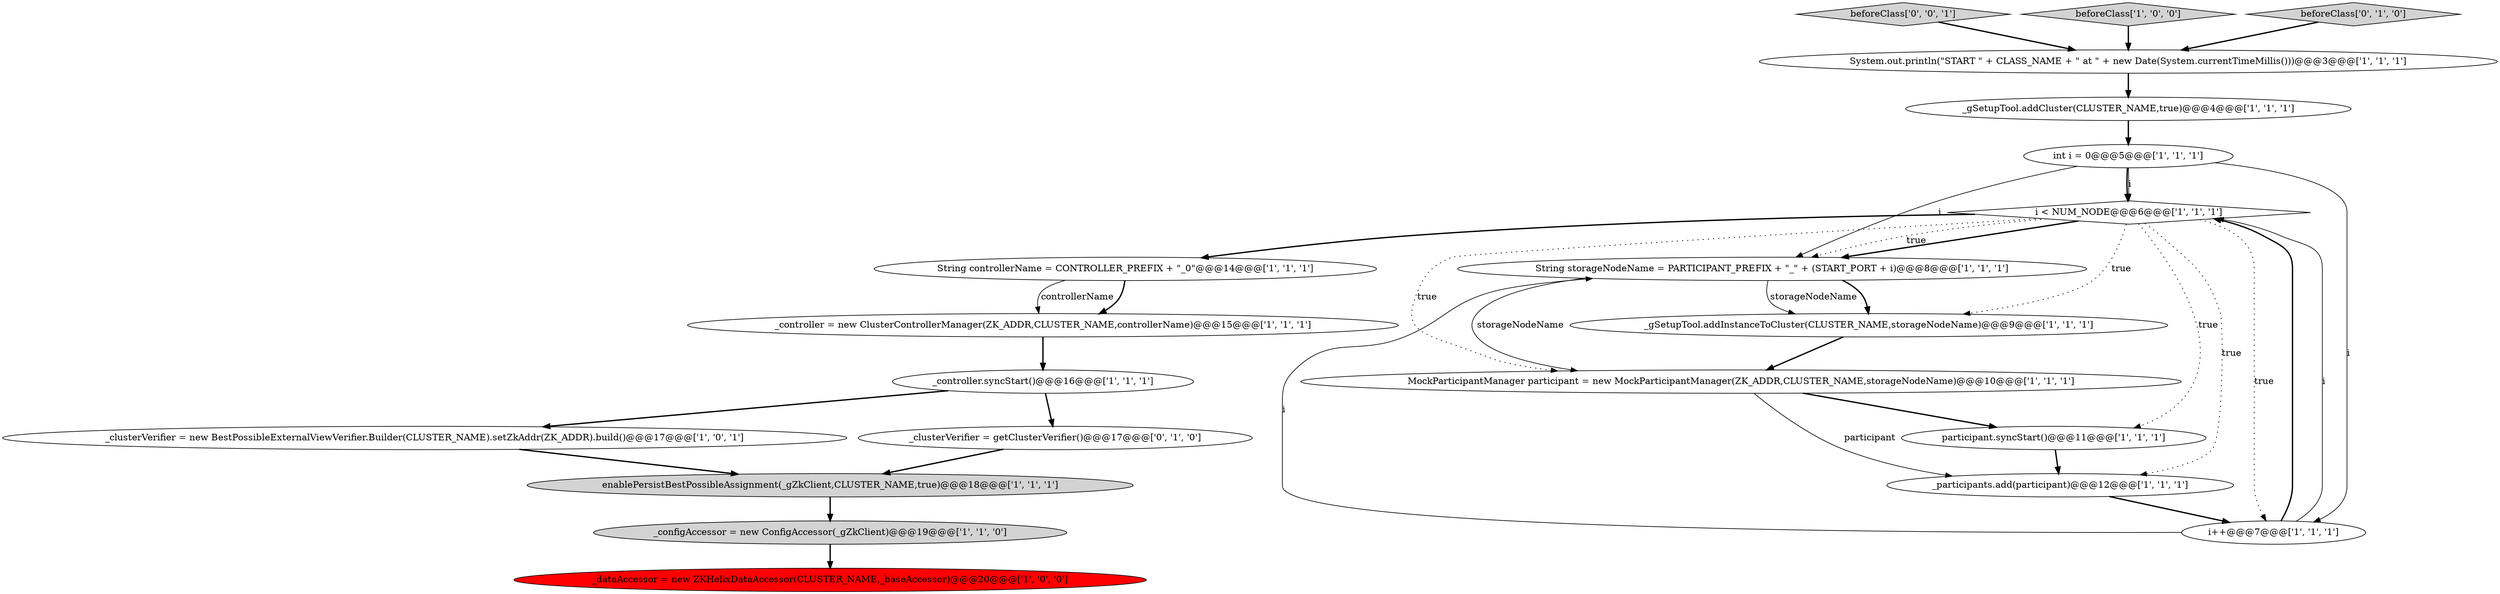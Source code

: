 digraph {
16 [style = filled, label = "String controllerName = CONTROLLER_PREFIX + \"_0\"@@@14@@@['1', '1', '1']", fillcolor = white, shape = ellipse image = "AAA0AAABBB1BBB"];
17 [style = filled, label = "_dataAccessor = new ZKHelixDataAccessor(CLUSTER_NAME,_baseAccessor)@@@20@@@['1', '0', '0']", fillcolor = red, shape = ellipse image = "AAA1AAABBB1BBB"];
12 [style = filled, label = "String storageNodeName = PARTICIPANT_PREFIX + \"_\" + (START_PORT + i)@@@8@@@['1', '1', '1']", fillcolor = white, shape = ellipse image = "AAA0AAABBB1BBB"];
8 [style = filled, label = "_configAccessor = new ConfigAccessor(_gZkClient)@@@19@@@['1', '1', '0']", fillcolor = lightgray, shape = ellipse image = "AAA0AAABBB1BBB"];
7 [style = filled, label = "_clusterVerifier = new BestPossibleExternalViewVerifier.Builder(CLUSTER_NAME).setZkAddr(ZK_ADDR).build()@@@17@@@['1', '0', '1']", fillcolor = white, shape = ellipse image = "AAA0AAABBB1BBB"];
1 [style = filled, label = "MockParticipantManager participant = new MockParticipantManager(ZK_ADDR,CLUSTER_NAME,storageNodeName)@@@10@@@['1', '1', '1']", fillcolor = white, shape = ellipse image = "AAA0AAABBB1BBB"];
20 [style = filled, label = "beforeClass['0', '0', '1']", fillcolor = lightgray, shape = diamond image = "AAA0AAABBB3BBB"];
0 [style = filled, label = "_gSetupTool.addCluster(CLUSTER_NAME,true)@@@4@@@['1', '1', '1']", fillcolor = white, shape = ellipse image = "AAA0AAABBB1BBB"];
4 [style = filled, label = "_participants.add(participant)@@@12@@@['1', '1', '1']", fillcolor = white, shape = ellipse image = "AAA0AAABBB1BBB"];
6 [style = filled, label = "enablePersistBestPossibleAssignment(_gZkClient,CLUSTER_NAME,true)@@@18@@@['1', '1', '1']", fillcolor = lightgray, shape = ellipse image = "AAA0AAABBB1BBB"];
13 [style = filled, label = "beforeClass['1', '0', '0']", fillcolor = lightgray, shape = diamond image = "AAA0AAABBB1BBB"];
3 [style = filled, label = "i < NUM_NODE@@@6@@@['1', '1', '1']", fillcolor = white, shape = diamond image = "AAA0AAABBB1BBB"];
18 [style = filled, label = "_clusterVerifier = getClusterVerifier()@@@17@@@['0', '1', '0']", fillcolor = white, shape = ellipse image = "AAA0AAABBB2BBB"];
19 [style = filled, label = "beforeClass['0', '1', '0']", fillcolor = lightgray, shape = diamond image = "AAA0AAABBB2BBB"];
10 [style = filled, label = "int i = 0@@@5@@@['1', '1', '1']", fillcolor = white, shape = ellipse image = "AAA0AAABBB1BBB"];
11 [style = filled, label = "participant.syncStart()@@@11@@@['1', '1', '1']", fillcolor = white, shape = ellipse image = "AAA0AAABBB1BBB"];
9 [style = filled, label = "_gSetupTool.addInstanceToCluster(CLUSTER_NAME,storageNodeName)@@@9@@@['1', '1', '1']", fillcolor = white, shape = ellipse image = "AAA0AAABBB1BBB"];
14 [style = filled, label = "System.out.println(\"START \" + CLASS_NAME + \" at \" + new Date(System.currentTimeMillis()))@@@3@@@['1', '1', '1']", fillcolor = white, shape = ellipse image = "AAA0AAABBB1BBB"];
2 [style = filled, label = "_controller = new ClusterControllerManager(ZK_ADDR,CLUSTER_NAME,controllerName)@@@15@@@['1', '1', '1']", fillcolor = white, shape = ellipse image = "AAA0AAABBB1BBB"];
5 [style = filled, label = "_controller.syncStart()@@@16@@@['1', '1', '1']", fillcolor = white, shape = ellipse image = "AAA0AAABBB1BBB"];
15 [style = filled, label = "i++@@@7@@@['1', '1', '1']", fillcolor = white, shape = ellipse image = "AAA0AAABBB1BBB"];
3->11 [style = dotted, label="true"];
10->12 [style = solid, label="i"];
12->1 [style = solid, label="storageNodeName"];
1->4 [style = solid, label="participant"];
11->4 [style = bold, label=""];
4->15 [style = bold, label=""];
3->4 [style = dotted, label="true"];
10->3 [style = bold, label=""];
20->14 [style = bold, label=""];
5->18 [style = bold, label=""];
3->12 [style = bold, label=""];
3->16 [style = bold, label=""];
16->2 [style = bold, label=""];
3->9 [style = dotted, label="true"];
15->3 [style = bold, label=""];
12->9 [style = bold, label=""];
15->12 [style = solid, label="i"];
1->11 [style = bold, label=""];
15->3 [style = solid, label="i"];
8->17 [style = bold, label=""];
0->10 [style = bold, label=""];
19->14 [style = bold, label=""];
14->0 [style = bold, label=""];
10->15 [style = solid, label="i"];
18->6 [style = bold, label=""];
3->12 [style = dotted, label="true"];
3->15 [style = dotted, label="true"];
6->8 [style = bold, label=""];
7->6 [style = bold, label=""];
5->7 [style = bold, label=""];
16->2 [style = solid, label="controllerName"];
9->1 [style = bold, label=""];
12->9 [style = solid, label="storageNodeName"];
13->14 [style = bold, label=""];
3->1 [style = dotted, label="true"];
10->3 [style = solid, label="i"];
2->5 [style = bold, label=""];
}
